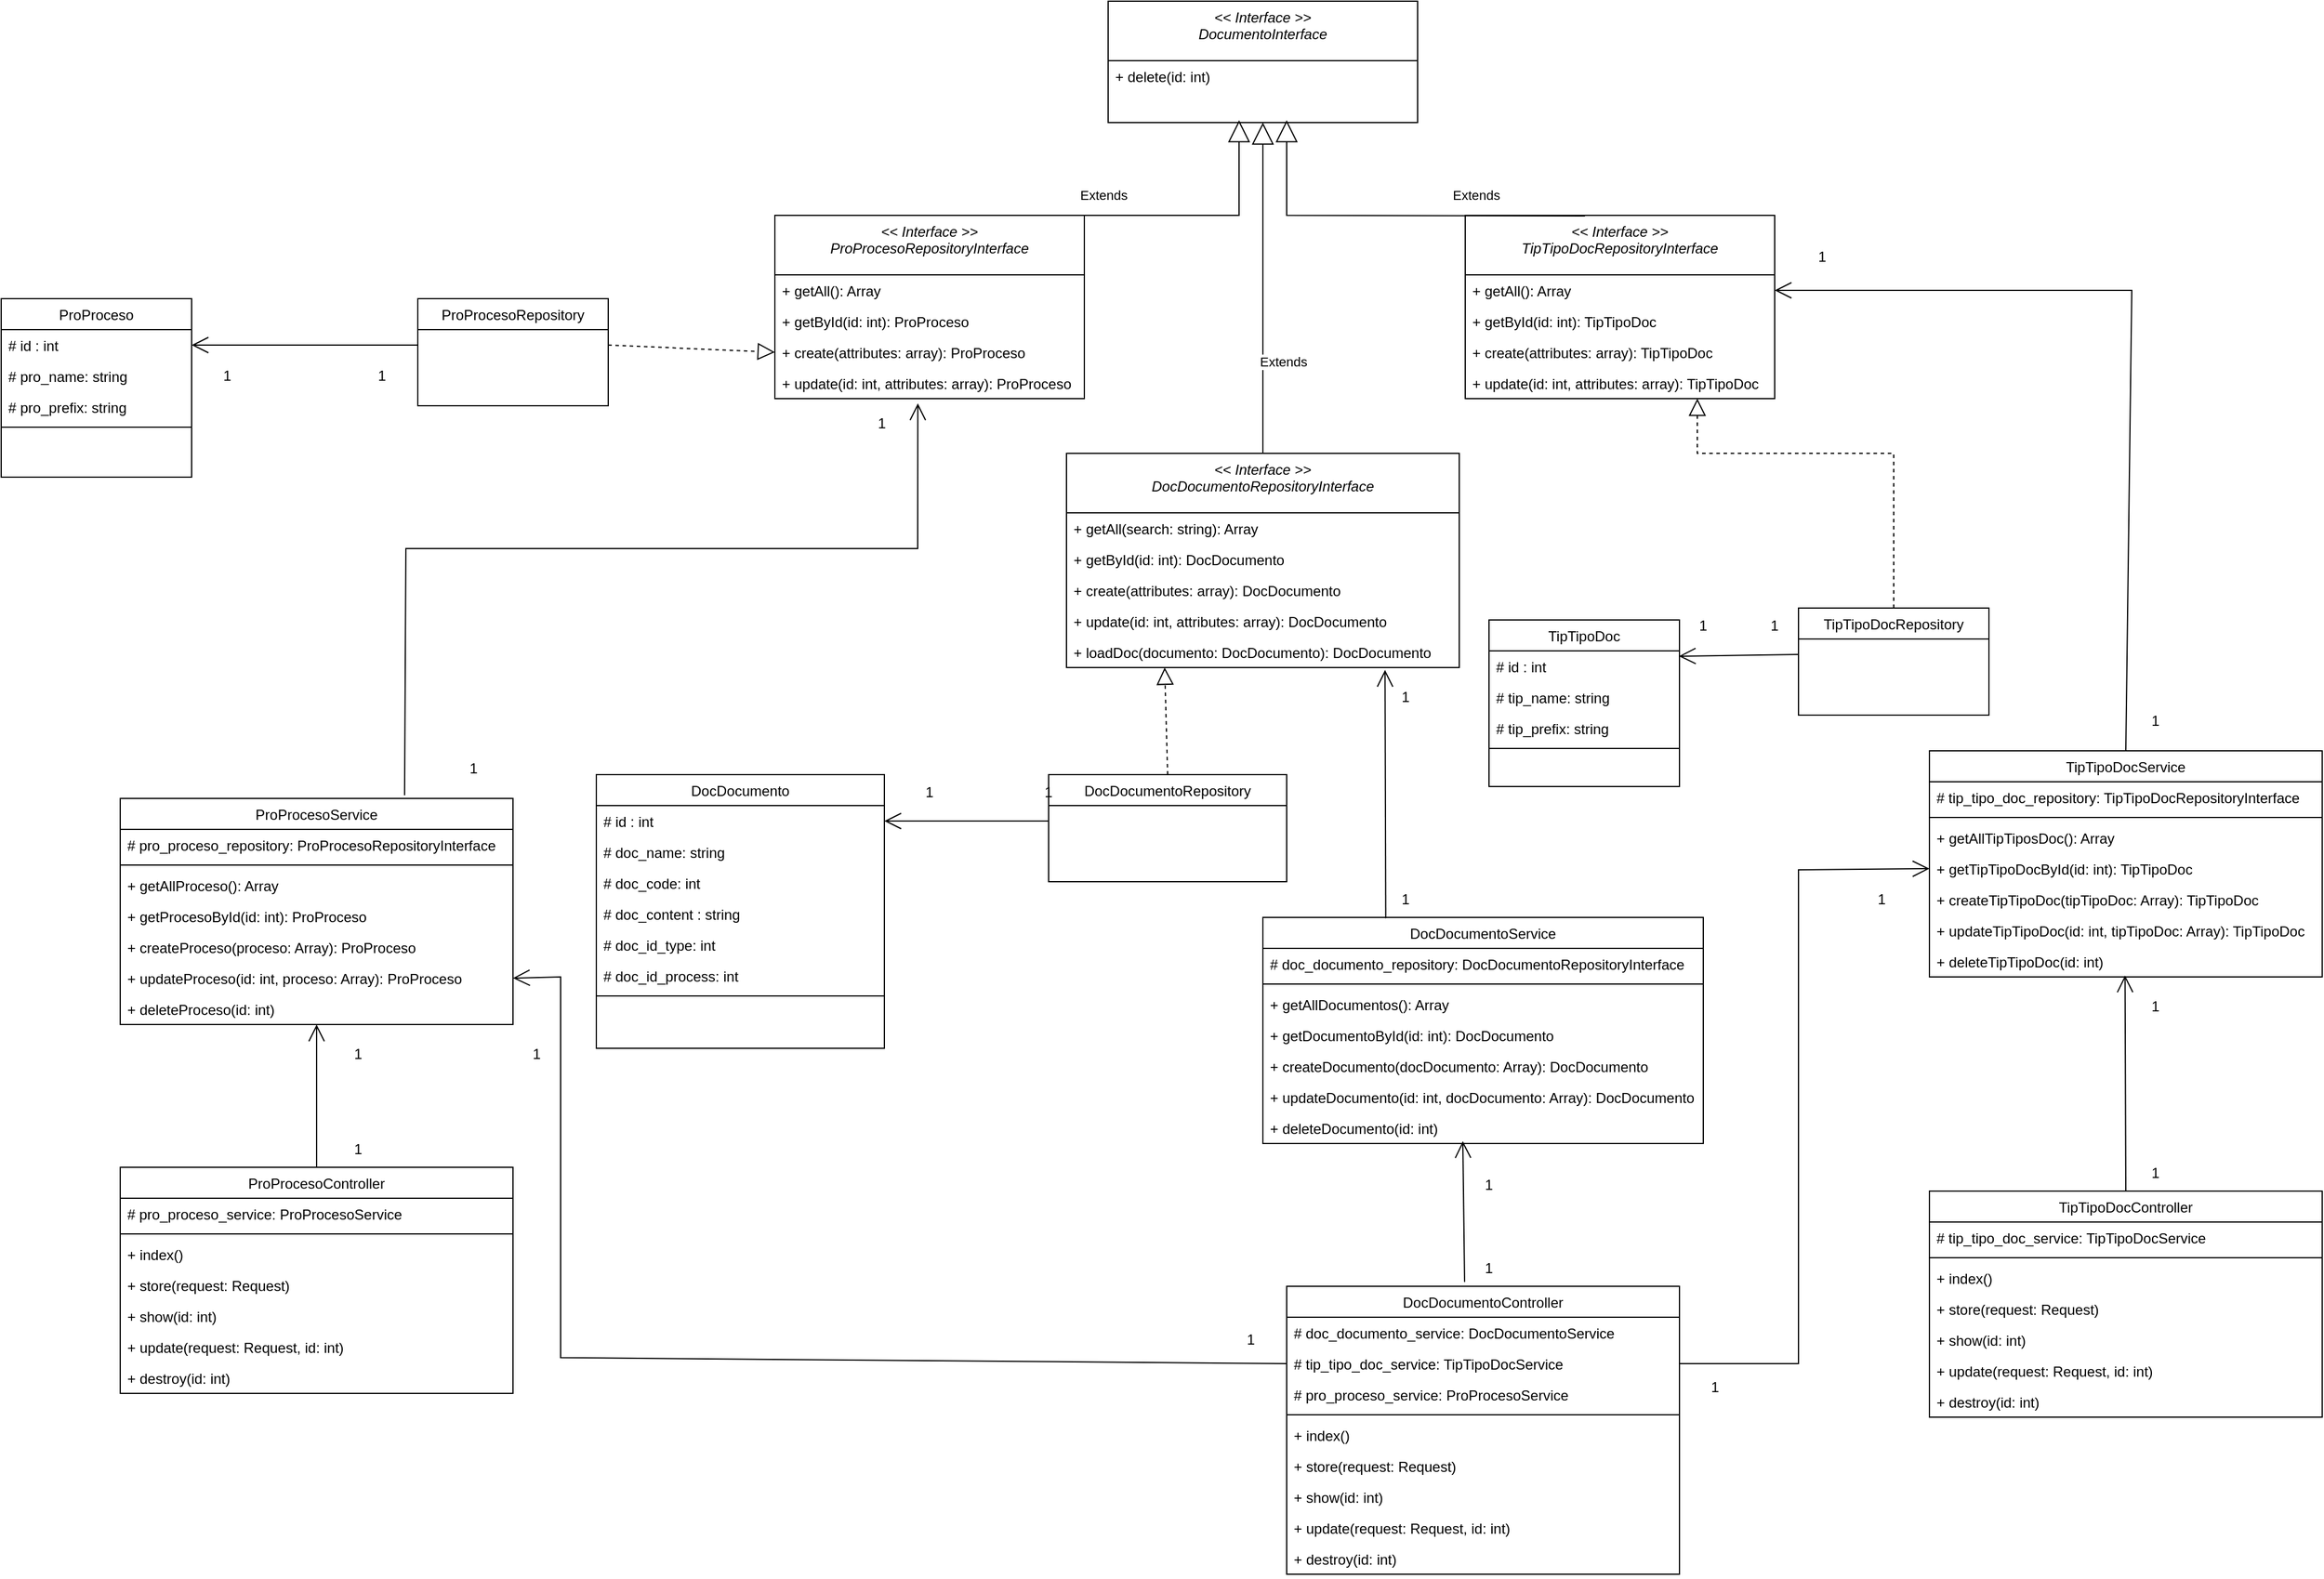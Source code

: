 <mxfile version="24.4.4" type="device">
  <diagram id="C5RBs43oDa-KdzZeNtuy" name="Page-1">
    <mxGraphModel dx="2261" dy="738" grid="1" gridSize="10" guides="1" tooltips="1" connect="1" arrows="1" fold="1" page="1" pageScale="1" pageWidth="827" pageHeight="1169" math="0" shadow="0">
      <root>
        <mxCell id="WIyWlLk6GJQsqaUBKTNV-0" />
        <mxCell id="WIyWlLk6GJQsqaUBKTNV-1" parent="WIyWlLk6GJQsqaUBKTNV-0" />
        <mxCell id="zkfFHV4jXpPFQw0GAbJ--6" value="ProProceso" style="swimlane;fontStyle=0;align=center;verticalAlign=top;childLayout=stackLayout;horizontal=1;startSize=26;horizontalStack=0;resizeParent=1;resizeLast=0;collapsible=1;marginBottom=0;rounded=0;shadow=0;strokeWidth=1;" parent="WIyWlLk6GJQsqaUBKTNV-1" vertex="1">
          <mxGeometry x="-670" y="710" width="160" height="150" as="geometry">
            <mxRectangle x="130" y="380" width="160" height="26" as="alternateBounds" />
          </mxGeometry>
        </mxCell>
        <mxCell id="zkfFHV4jXpPFQw0GAbJ--7" value="# id : int" style="text;align=left;verticalAlign=top;spacingLeft=4;spacingRight=4;overflow=hidden;rotatable=0;points=[[0,0.5],[1,0.5]];portConstraint=eastwest;" parent="zkfFHV4jXpPFQw0GAbJ--6" vertex="1">
          <mxGeometry y="26" width="160" height="26" as="geometry" />
        </mxCell>
        <mxCell id="zkfFHV4jXpPFQw0GAbJ--8" value="# pro_name: string" style="text;align=left;verticalAlign=top;spacingLeft=4;spacingRight=4;overflow=hidden;rotatable=0;points=[[0,0.5],[1,0.5]];portConstraint=eastwest;rounded=0;shadow=0;html=0;" parent="zkfFHV4jXpPFQw0GAbJ--6" vertex="1">
          <mxGeometry y="52" width="160" height="26" as="geometry" />
        </mxCell>
        <mxCell id="_VrNb_PbdVtPy9m1OPbP-15" value="# pro_prefix: string" style="text;align=left;verticalAlign=top;spacingLeft=4;spacingRight=4;overflow=hidden;rotatable=0;points=[[0,0.5],[1,0.5]];portConstraint=eastwest;rounded=0;shadow=0;html=0;" parent="zkfFHV4jXpPFQw0GAbJ--6" vertex="1">
          <mxGeometry y="78" width="160" height="26" as="geometry" />
        </mxCell>
        <mxCell id="zkfFHV4jXpPFQw0GAbJ--9" value="" style="line;html=1;strokeWidth=1;align=left;verticalAlign=middle;spacingTop=-1;spacingLeft=3;spacingRight=3;rotatable=0;labelPosition=right;points=[];portConstraint=eastwest;" parent="zkfFHV4jXpPFQw0GAbJ--6" vertex="1">
          <mxGeometry y="104" width="160" height="8" as="geometry" />
        </mxCell>
        <mxCell id="zkfFHV4jXpPFQw0GAbJ--13" value="TipTipoDoc" style="swimlane;fontStyle=0;align=center;verticalAlign=top;childLayout=stackLayout;horizontal=1;startSize=26;horizontalStack=0;resizeParent=1;resizeLast=0;collapsible=1;marginBottom=0;rounded=0;shadow=0;strokeWidth=1;" parent="WIyWlLk6GJQsqaUBKTNV-1" vertex="1">
          <mxGeometry x="580" y="980" width="160" height="140" as="geometry">
            <mxRectangle x="340" y="380" width="170" height="26" as="alternateBounds" />
          </mxGeometry>
        </mxCell>
        <mxCell id="_VrNb_PbdVtPy9m1OPbP-16" value="# id : int" style="text;align=left;verticalAlign=top;spacingLeft=4;spacingRight=4;overflow=hidden;rotatable=0;points=[[0,0.5],[1,0.5]];portConstraint=eastwest;" parent="zkfFHV4jXpPFQw0GAbJ--13" vertex="1">
          <mxGeometry y="26" width="160" height="26" as="geometry" />
        </mxCell>
        <mxCell id="_VrNb_PbdVtPy9m1OPbP-18" value="# tip_name: string" style="text;align=left;verticalAlign=top;spacingLeft=4;spacingRight=4;overflow=hidden;rotatable=0;points=[[0,0.5],[1,0.5]];portConstraint=eastwest;rounded=0;shadow=0;html=0;" parent="zkfFHV4jXpPFQw0GAbJ--13" vertex="1">
          <mxGeometry y="52" width="160" height="26" as="geometry" />
        </mxCell>
        <mxCell id="_VrNb_PbdVtPy9m1OPbP-17" value="# tip_prefix: string" style="text;align=left;verticalAlign=top;spacingLeft=4;spacingRight=4;overflow=hidden;rotatable=0;points=[[0,0.5],[1,0.5]];portConstraint=eastwest;rounded=0;shadow=0;html=0;" parent="zkfFHV4jXpPFQw0GAbJ--13" vertex="1">
          <mxGeometry y="78" width="160" height="26" as="geometry" />
        </mxCell>
        <mxCell id="zkfFHV4jXpPFQw0GAbJ--15" value="" style="line;html=1;strokeWidth=1;align=left;verticalAlign=middle;spacingTop=-1;spacingLeft=3;spacingRight=3;rotatable=0;labelPosition=right;points=[];portConstraint=eastwest;" parent="zkfFHV4jXpPFQw0GAbJ--13" vertex="1">
          <mxGeometry y="104" width="160" height="8" as="geometry" />
        </mxCell>
        <mxCell id="zkfFHV4jXpPFQw0GAbJ--17" value="DocDocumento" style="swimlane;fontStyle=0;align=center;verticalAlign=top;childLayout=stackLayout;horizontal=1;startSize=26;horizontalStack=0;resizeParent=1;resizeLast=0;collapsible=1;marginBottom=0;rounded=0;shadow=0;strokeWidth=1;" parent="WIyWlLk6GJQsqaUBKTNV-1" vertex="1">
          <mxGeometry x="-170" y="1110" width="242" height="230" as="geometry">
            <mxRectangle x="550" y="140" width="160" height="26" as="alternateBounds" />
          </mxGeometry>
        </mxCell>
        <mxCell id="zkfFHV4jXpPFQw0GAbJ--18" value="# id : int" style="text;align=left;verticalAlign=top;spacingLeft=4;spacingRight=4;overflow=hidden;rotatable=0;points=[[0,0.5],[1,0.5]];portConstraint=eastwest;" parent="zkfFHV4jXpPFQw0GAbJ--17" vertex="1">
          <mxGeometry y="26" width="242" height="26" as="geometry" />
        </mxCell>
        <mxCell id="zkfFHV4jXpPFQw0GAbJ--19" value="# doc_name: string" style="text;align=left;verticalAlign=top;spacingLeft=4;spacingRight=4;overflow=hidden;rotatable=0;points=[[0,0.5],[1,0.5]];portConstraint=eastwest;rounded=0;shadow=0;html=0;" parent="zkfFHV4jXpPFQw0GAbJ--17" vertex="1">
          <mxGeometry y="52" width="242" height="26" as="geometry" />
        </mxCell>
        <mxCell id="zkfFHV4jXpPFQw0GAbJ--20" value="# doc_code: int" style="text;align=left;verticalAlign=top;spacingLeft=4;spacingRight=4;overflow=hidden;rotatable=0;points=[[0,0.5],[1,0.5]];portConstraint=eastwest;rounded=0;shadow=0;html=0;" parent="zkfFHV4jXpPFQw0GAbJ--17" vertex="1">
          <mxGeometry y="78" width="242" height="26" as="geometry" />
        </mxCell>
        <mxCell id="zkfFHV4jXpPFQw0GAbJ--21" value="# doc_content : string" style="text;align=left;verticalAlign=top;spacingLeft=4;spacingRight=4;overflow=hidden;rotatable=0;points=[[0,0.5],[1,0.5]];portConstraint=eastwest;rounded=0;shadow=0;html=0;" parent="zkfFHV4jXpPFQw0GAbJ--17" vertex="1">
          <mxGeometry y="104" width="242" height="26" as="geometry" />
        </mxCell>
        <mxCell id="_VrNb_PbdVtPy9m1OPbP-8" value="# doc_id_type: int" style="text;align=left;verticalAlign=top;spacingLeft=4;spacingRight=4;overflow=hidden;rotatable=0;points=[[0,0.5],[1,0.5]];portConstraint=eastwest;rounded=0;shadow=0;html=0;" parent="zkfFHV4jXpPFQw0GAbJ--17" vertex="1">
          <mxGeometry y="130" width="242" height="26" as="geometry" />
        </mxCell>
        <mxCell id="zkfFHV4jXpPFQw0GAbJ--22" value="# doc_id_process: int" style="text;align=left;verticalAlign=top;spacingLeft=4;spacingRight=4;overflow=hidden;rotatable=0;points=[[0,0.5],[1,0.5]];portConstraint=eastwest;rounded=0;shadow=0;html=0;" parent="zkfFHV4jXpPFQw0GAbJ--17" vertex="1">
          <mxGeometry y="156" width="242" height="26" as="geometry" />
        </mxCell>
        <mxCell id="zkfFHV4jXpPFQw0GAbJ--23" value="" style="line;html=1;strokeWidth=1;align=left;verticalAlign=middle;spacingTop=-1;spacingLeft=3;spacingRight=3;rotatable=0;labelPosition=right;points=[];portConstraint=eastwest;" parent="zkfFHV4jXpPFQw0GAbJ--17" vertex="1">
          <mxGeometry y="182" width="242" height="8" as="geometry" />
        </mxCell>
        <mxCell id="_VrNb_PbdVtPy9m1OPbP-19" value="&lt;&lt; Interface &gt;&gt;&#xa;ProProcesoRepositoryInterface" style="swimlane;fontStyle=2;align=center;verticalAlign=top;childLayout=stackLayout;horizontal=1;startSize=50;horizontalStack=0;resizeParent=1;resizeLast=0;collapsible=1;marginBottom=0;rounded=0;shadow=0;strokeWidth=1;" parent="WIyWlLk6GJQsqaUBKTNV-1" vertex="1">
          <mxGeometry x="-20" y="640" width="260" height="154" as="geometry">
            <mxRectangle x="130" y="380" width="160" height="26" as="alternateBounds" />
          </mxGeometry>
        </mxCell>
        <mxCell id="-MCCmIzMc2nTo0CehHNH-2" value="+ getAll(): Array" style="text;align=left;verticalAlign=top;spacingLeft=4;spacingRight=4;overflow=hidden;rotatable=0;points=[[0,0.5],[1,0.5]];portConstraint=eastwest;rounded=0;shadow=0;html=0;" vertex="1" parent="_VrNb_PbdVtPy9m1OPbP-19">
          <mxGeometry y="50" width="260" height="26" as="geometry" />
        </mxCell>
        <mxCell id="_VrNb_PbdVtPy9m1OPbP-26" value="+ getById(id: int): ProProceso" style="text;align=left;verticalAlign=top;spacingLeft=4;spacingRight=4;overflow=hidden;rotatable=0;points=[[0,0.5],[1,0.5]];portConstraint=eastwest;rounded=0;shadow=0;html=0;" parent="_VrNb_PbdVtPy9m1OPbP-19" vertex="1">
          <mxGeometry y="76" width="260" height="26" as="geometry" />
        </mxCell>
        <mxCell id="_VrNb_PbdVtPy9m1OPbP-27" value="+ create(attributes: array): ProProceso" style="text;align=left;verticalAlign=top;spacingLeft=4;spacingRight=4;overflow=hidden;rotatable=0;points=[[0,0.5],[1,0.5]];portConstraint=eastwest;rounded=0;shadow=0;html=0;" parent="_VrNb_PbdVtPy9m1OPbP-19" vertex="1">
          <mxGeometry y="102" width="260" height="26" as="geometry" />
        </mxCell>
        <mxCell id="_VrNb_PbdVtPy9m1OPbP-28" value="+ update(id: int, attributes: array): ProProceso" style="text;align=left;verticalAlign=top;spacingLeft=4;spacingRight=4;overflow=hidden;rotatable=0;points=[[0,0.5],[1,0.5]];portConstraint=eastwest;rounded=0;shadow=0;html=0;" parent="_VrNb_PbdVtPy9m1OPbP-19" vertex="1">
          <mxGeometry y="128" width="260" height="26" as="geometry" />
        </mxCell>
        <mxCell id="_VrNb_PbdVtPy9m1OPbP-30" value="&lt;&lt; Interface &gt;&gt;&#xa;DocDocumentoRepositoryInterface" style="swimlane;fontStyle=2;align=center;verticalAlign=top;childLayout=stackLayout;horizontal=1;startSize=50;horizontalStack=0;resizeParent=1;resizeLast=0;collapsible=1;marginBottom=0;rounded=0;shadow=0;strokeWidth=1;" parent="WIyWlLk6GJQsqaUBKTNV-1" vertex="1">
          <mxGeometry x="225" y="840" width="330" height="180" as="geometry">
            <mxRectangle x="130" y="380" width="160" height="26" as="alternateBounds" />
          </mxGeometry>
        </mxCell>
        <mxCell id="-MCCmIzMc2nTo0CehHNH-1" value="+ getAll(search: string): Array" style="text;align=left;verticalAlign=top;spacingLeft=4;spacingRight=4;overflow=hidden;rotatable=0;points=[[0,0.5],[1,0.5]];portConstraint=eastwest;rounded=0;shadow=0;html=0;" vertex="1" parent="_VrNb_PbdVtPy9m1OPbP-30">
          <mxGeometry y="50" width="330" height="26" as="geometry" />
        </mxCell>
        <mxCell id="_VrNb_PbdVtPy9m1OPbP-32" value="+ getById(id: int): DocDocumento" style="text;align=left;verticalAlign=top;spacingLeft=4;spacingRight=4;overflow=hidden;rotatable=0;points=[[0,0.5],[1,0.5]];portConstraint=eastwest;rounded=0;shadow=0;html=0;" parent="_VrNb_PbdVtPy9m1OPbP-30" vertex="1">
          <mxGeometry y="76" width="330" height="26" as="geometry" />
        </mxCell>
        <mxCell id="_VrNb_PbdVtPy9m1OPbP-33" value="+ create(attributes: array): DocDocumento" style="text;align=left;verticalAlign=top;spacingLeft=4;spacingRight=4;overflow=hidden;rotatable=0;points=[[0,0.5],[1,0.5]];portConstraint=eastwest;rounded=0;shadow=0;html=0;" parent="_VrNb_PbdVtPy9m1OPbP-30" vertex="1">
          <mxGeometry y="102" width="330" height="26" as="geometry" />
        </mxCell>
        <mxCell id="_VrNb_PbdVtPy9m1OPbP-34" value="+ update(id: int, attributes: array): DocDocumento" style="text;align=left;verticalAlign=top;spacingLeft=4;spacingRight=4;overflow=hidden;rotatable=0;points=[[0,0.5],[1,0.5]];portConstraint=eastwest;rounded=0;shadow=0;html=0;" parent="_VrNb_PbdVtPy9m1OPbP-30" vertex="1">
          <mxGeometry y="128" width="330" height="26" as="geometry" />
        </mxCell>
        <mxCell id="-MCCmIzMc2nTo0CehHNH-4" value="+ loadDoc(documento: DocDocumento): DocDocumento" style="text;align=left;verticalAlign=top;spacingLeft=4;spacingRight=4;overflow=hidden;rotatable=0;points=[[0,0.5],[1,0.5]];portConstraint=eastwest;rounded=0;shadow=0;html=0;" vertex="1" parent="_VrNb_PbdVtPy9m1OPbP-30">
          <mxGeometry y="154" width="330" height="26" as="geometry" />
        </mxCell>
        <mxCell id="_VrNb_PbdVtPy9m1OPbP-36" value="&lt;&lt; Interface &gt;&gt;&#xa;DocumentoInterface" style="swimlane;fontStyle=2;align=center;verticalAlign=top;childLayout=stackLayout;horizontal=1;startSize=50;horizontalStack=0;resizeParent=1;resizeLast=0;collapsible=1;marginBottom=0;rounded=0;shadow=0;strokeWidth=1;" parent="WIyWlLk6GJQsqaUBKTNV-1" vertex="1">
          <mxGeometry x="260" y="460" width="260" height="102" as="geometry">
            <mxRectangle x="130" y="380" width="160" height="26" as="alternateBounds" />
          </mxGeometry>
        </mxCell>
        <mxCell id="_VrNb_PbdVtPy9m1OPbP-44" value="+ delete(id: int)" style="text;align=left;verticalAlign=top;spacingLeft=4;spacingRight=4;overflow=hidden;rotatable=0;points=[[0,0.5],[1,0.5]];portConstraint=eastwest;rounded=0;shadow=0;html=0;" parent="_VrNb_PbdVtPy9m1OPbP-36" vertex="1">
          <mxGeometry y="50" width="260" height="26" as="geometry" />
        </mxCell>
        <mxCell id="_VrNb_PbdVtPy9m1OPbP-45" value="&lt;&lt; Interface &gt;&gt;&#xa;TipTipoDocRepositoryInterface" style="swimlane;fontStyle=2;align=center;verticalAlign=top;childLayout=stackLayout;horizontal=1;startSize=50;horizontalStack=0;resizeParent=1;resizeLast=0;collapsible=1;marginBottom=0;rounded=0;shadow=0;strokeWidth=1;" parent="WIyWlLk6GJQsqaUBKTNV-1" vertex="1">
          <mxGeometry x="560" y="640" width="260" height="154" as="geometry">
            <mxRectangle x="130" y="380" width="160" height="26" as="alternateBounds" />
          </mxGeometry>
        </mxCell>
        <mxCell id="-MCCmIzMc2nTo0CehHNH-3" value="+ getAll(): Array" style="text;align=left;verticalAlign=top;spacingLeft=4;spacingRight=4;overflow=hidden;rotatable=0;points=[[0,0.5],[1,0.5]];portConstraint=eastwest;rounded=0;shadow=0;html=0;" vertex="1" parent="_VrNb_PbdVtPy9m1OPbP-45">
          <mxGeometry y="50" width="260" height="26" as="geometry" />
        </mxCell>
        <mxCell id="_VrNb_PbdVtPy9m1OPbP-46" value="+ getById(id: int): TipTipoDoc" style="text;align=left;verticalAlign=top;spacingLeft=4;spacingRight=4;overflow=hidden;rotatable=0;points=[[0,0.5],[1,0.5]];portConstraint=eastwest;rounded=0;shadow=0;html=0;" parent="_VrNb_PbdVtPy9m1OPbP-45" vertex="1">
          <mxGeometry y="76" width="260" height="26" as="geometry" />
        </mxCell>
        <mxCell id="_VrNb_PbdVtPy9m1OPbP-47" value="+ create(attributes: array): TipTipoDoc" style="text;align=left;verticalAlign=top;spacingLeft=4;spacingRight=4;overflow=hidden;rotatable=0;points=[[0,0.5],[1,0.5]];portConstraint=eastwest;rounded=0;shadow=0;html=0;" parent="_VrNb_PbdVtPy9m1OPbP-45" vertex="1">
          <mxGeometry y="102" width="260" height="26" as="geometry" />
        </mxCell>
        <mxCell id="_VrNb_PbdVtPy9m1OPbP-48" value="+ update(id: int, attributes: array): TipTipoDoc" style="text;align=left;verticalAlign=top;spacingLeft=4;spacingRight=4;overflow=hidden;rotatable=0;points=[[0,0.5],[1,0.5]];portConstraint=eastwest;rounded=0;shadow=0;html=0;" parent="_VrNb_PbdVtPy9m1OPbP-45" vertex="1">
          <mxGeometry y="128" width="260" height="26" as="geometry" />
        </mxCell>
        <mxCell id="_VrNb_PbdVtPy9m1OPbP-49" value="ProProcesoRepository" style="swimlane;fontStyle=0;align=center;verticalAlign=top;childLayout=stackLayout;horizontal=1;startSize=26;horizontalStack=0;resizeParent=1;resizeLast=0;collapsible=1;marginBottom=0;rounded=0;shadow=0;strokeWidth=1;" parent="WIyWlLk6GJQsqaUBKTNV-1" vertex="1">
          <mxGeometry x="-320" y="710" width="160" height="90" as="geometry">
            <mxRectangle x="340" y="380" width="170" height="26" as="alternateBounds" />
          </mxGeometry>
        </mxCell>
        <mxCell id="_VrNb_PbdVtPy9m1OPbP-54" value="Extends" style="endArrow=block;endSize=16;endFill=0;html=1;rounded=0;exitX=0.75;exitY=0;exitDx=0;exitDy=0;" parent="WIyWlLk6GJQsqaUBKTNV-1" source="_VrNb_PbdVtPy9m1OPbP-19" edge="1">
          <mxGeometry x="-0.416" y="17" width="160" relative="1" as="geometry">
            <mxPoint x="690" y="690" as="sourcePoint" />
            <mxPoint x="370" y="560" as="targetPoint" />
            <Array as="points">
              <mxPoint x="370" y="640" />
            </Array>
            <mxPoint as="offset" />
          </mxGeometry>
        </mxCell>
        <mxCell id="_VrNb_PbdVtPy9m1OPbP-55" value="Extends" style="endArrow=block;endSize=16;endFill=0;html=1;rounded=0;exitX=0.5;exitY=0;exitDx=0;exitDy=0;entryX=0.5;entryY=1;entryDx=0;entryDy=0;" parent="WIyWlLk6GJQsqaUBKTNV-1" source="_VrNb_PbdVtPy9m1OPbP-30" target="_VrNb_PbdVtPy9m1OPbP-36" edge="1">
          <mxGeometry x="-0.446" y="-17" width="160" relative="1" as="geometry">
            <mxPoint x="285" y="630" as="sourcePoint" />
            <mxPoint x="368" y="574" as="targetPoint" />
            <mxPoint as="offset" />
          </mxGeometry>
        </mxCell>
        <mxCell id="_VrNb_PbdVtPy9m1OPbP-56" value="Extends" style="endArrow=block;endSize=16;endFill=0;html=1;rounded=0;exitX=0.387;exitY=0.003;exitDx=0;exitDy=0;exitPerimeter=0;" parent="WIyWlLk6GJQsqaUBKTNV-1" source="_VrNb_PbdVtPy9m1OPbP-45" edge="1">
          <mxGeometry x="-0.446" y="-17" width="160" relative="1" as="geometry">
            <mxPoint x="761" y="620" as="sourcePoint" />
            <mxPoint x="410" y="560" as="targetPoint" />
            <mxPoint as="offset" />
            <Array as="points">
              <mxPoint x="410" y="640" />
            </Array>
          </mxGeometry>
        </mxCell>
        <mxCell id="_VrNb_PbdVtPy9m1OPbP-57" value="TipTipoDocRepository" style="swimlane;fontStyle=0;align=center;verticalAlign=top;childLayout=stackLayout;horizontal=1;startSize=26;horizontalStack=0;resizeParent=1;resizeLast=0;collapsible=1;marginBottom=0;rounded=0;shadow=0;strokeWidth=1;" parent="WIyWlLk6GJQsqaUBKTNV-1" vertex="1">
          <mxGeometry x="840" y="970" width="160" height="90" as="geometry">
            <mxRectangle x="340" y="380" width="170" height="26" as="alternateBounds" />
          </mxGeometry>
        </mxCell>
        <mxCell id="_VrNb_PbdVtPy9m1OPbP-60" value="DocDocumentoRepository" style="swimlane;fontStyle=0;align=center;verticalAlign=top;childLayout=stackLayout;horizontal=1;startSize=26;horizontalStack=0;resizeParent=1;resizeLast=0;collapsible=1;marginBottom=0;rounded=0;shadow=0;strokeWidth=1;" parent="WIyWlLk6GJQsqaUBKTNV-1" vertex="1">
          <mxGeometry x="210" y="1110" width="200" height="90" as="geometry">
            <mxRectangle x="340" y="380" width="170" height="26" as="alternateBounds" />
          </mxGeometry>
        </mxCell>
        <mxCell id="_VrNb_PbdVtPy9m1OPbP-63" value="" style="endArrow=block;dashed=1;endFill=0;endSize=12;html=1;rounded=0;entryX=0;entryY=0.5;entryDx=0;entryDy=0;exitX=1;exitY=0.5;exitDx=0;exitDy=0;" parent="WIyWlLk6GJQsqaUBKTNV-1" target="_VrNb_PbdVtPy9m1OPbP-27" edge="1">
          <mxGeometry width="160" relative="1" as="geometry">
            <mxPoint x="-160" y="749" as="sourcePoint" />
            <mxPoint x="340" y="850" as="targetPoint" />
            <Array as="points" />
          </mxGeometry>
        </mxCell>
        <mxCell id="_VrNb_PbdVtPy9m1OPbP-64" value="" style="endArrow=block;dashed=1;endFill=0;endSize=12;html=1;rounded=0;exitX=0.5;exitY=0;exitDx=0;exitDy=0;entryX=0.25;entryY=1;entryDx=0;entryDy=0;" parent="WIyWlLk6GJQsqaUBKTNV-1" source="_VrNb_PbdVtPy9m1OPbP-60" target="_VrNb_PbdVtPy9m1OPbP-30" edge="1">
          <mxGeometry width="160" relative="1" as="geometry">
            <mxPoint x="380" y="950" as="sourcePoint" />
            <mxPoint x="380" y="980" as="targetPoint" />
          </mxGeometry>
        </mxCell>
        <mxCell id="_VrNb_PbdVtPy9m1OPbP-65" value="" style="endArrow=block;dashed=1;endFill=0;endSize=12;html=1;rounded=0;exitX=0.5;exitY=0;exitDx=0;exitDy=0;entryX=0.75;entryY=1;entryDx=0;entryDy=0;" parent="WIyWlLk6GJQsqaUBKTNV-1" source="_VrNb_PbdVtPy9m1OPbP-57" target="_VrNb_PbdVtPy9m1OPbP-45" edge="1">
          <mxGeometry width="160" relative="1" as="geometry">
            <mxPoint x="680" y="950" as="sourcePoint" />
            <mxPoint x="680" y="840" as="targetPoint" />
            <Array as="points">
              <mxPoint x="920" y="840" />
              <mxPoint x="755" y="840" />
            </Array>
          </mxGeometry>
        </mxCell>
        <mxCell id="_VrNb_PbdVtPy9m1OPbP-66" value="ProProcesoService" style="swimlane;fontStyle=0;align=center;verticalAlign=top;childLayout=stackLayout;horizontal=1;startSize=26;horizontalStack=0;resizeParent=1;resizeLast=0;collapsible=1;marginBottom=0;rounded=0;shadow=0;strokeWidth=1;" parent="WIyWlLk6GJQsqaUBKTNV-1" vertex="1">
          <mxGeometry x="-570" y="1130" width="330" height="190" as="geometry">
            <mxRectangle x="340" y="380" width="170" height="26" as="alternateBounds" />
          </mxGeometry>
        </mxCell>
        <mxCell id="_VrNb_PbdVtPy9m1OPbP-67" value="# pro_proceso_repository: ProProcesoRepositoryInterface" style="text;align=left;verticalAlign=top;spacingLeft=4;spacingRight=4;overflow=hidden;rotatable=0;points=[[0,0.5],[1,0.5]];portConstraint=eastwest;" parent="_VrNb_PbdVtPy9m1OPbP-66" vertex="1">
          <mxGeometry y="26" width="330" height="26" as="geometry" />
        </mxCell>
        <mxCell id="_VrNb_PbdVtPy9m1OPbP-68" value="" style="line;html=1;strokeWidth=1;align=left;verticalAlign=middle;spacingTop=-1;spacingLeft=3;spacingRight=3;rotatable=0;labelPosition=right;points=[];portConstraint=eastwest;" parent="_VrNb_PbdVtPy9m1OPbP-66" vertex="1">
          <mxGeometry y="52" width="330" height="8" as="geometry" />
        </mxCell>
        <mxCell id="_VrNb_PbdVtPy9m1OPbP-70" value="+ getAllProceso(): Array" style="text;align=left;verticalAlign=top;spacingLeft=4;spacingRight=4;overflow=hidden;rotatable=0;points=[[0,0.5],[1,0.5]];portConstraint=eastwest;rounded=0;shadow=0;html=0;" parent="_VrNb_PbdVtPy9m1OPbP-66" vertex="1">
          <mxGeometry y="60" width="330" height="26" as="geometry" />
        </mxCell>
        <mxCell id="_VrNb_PbdVtPy9m1OPbP-74" value="+ getProcesoById(id: int): ProProceso" style="text;align=left;verticalAlign=top;spacingLeft=4;spacingRight=4;overflow=hidden;rotatable=0;points=[[0,0.5],[1,0.5]];portConstraint=eastwest;rounded=0;shadow=0;html=0;" parent="_VrNb_PbdVtPy9m1OPbP-66" vertex="1">
          <mxGeometry y="86" width="330" height="26" as="geometry" />
        </mxCell>
        <mxCell id="_VrNb_PbdVtPy9m1OPbP-71" value="+ createProceso(proceso: Array): ProProceso" style="text;align=left;verticalAlign=top;spacingLeft=4;spacingRight=4;overflow=hidden;rotatable=0;points=[[0,0.5],[1,0.5]];portConstraint=eastwest;rounded=0;shadow=0;html=0;" parent="_VrNb_PbdVtPy9m1OPbP-66" vertex="1">
          <mxGeometry y="112" width="330" height="26" as="geometry" />
        </mxCell>
        <mxCell id="_VrNb_PbdVtPy9m1OPbP-75" value="+ updateProceso(id: int, proceso: Array): ProProceso" style="text;align=left;verticalAlign=top;spacingLeft=4;spacingRight=4;overflow=hidden;rotatable=0;points=[[0,0.5],[1,0.5]];portConstraint=eastwest;rounded=0;shadow=0;html=0;" parent="_VrNb_PbdVtPy9m1OPbP-66" vertex="1">
          <mxGeometry y="138" width="330" height="26" as="geometry" />
        </mxCell>
        <mxCell id="_VrNb_PbdVtPy9m1OPbP-76" value="+ deleteProceso(id: int)" style="text;align=left;verticalAlign=top;spacingLeft=4;spacingRight=4;overflow=hidden;rotatable=0;points=[[0,0.5],[1,0.5]];portConstraint=eastwest;rounded=0;shadow=0;html=0;" parent="_VrNb_PbdVtPy9m1OPbP-66" vertex="1">
          <mxGeometry y="164" width="330" height="26" as="geometry" />
        </mxCell>
        <mxCell id="_VrNb_PbdVtPy9m1OPbP-77" value="TipTipoDocService" style="swimlane;fontStyle=0;align=center;verticalAlign=top;childLayout=stackLayout;horizontal=1;startSize=26;horizontalStack=0;resizeParent=1;resizeLast=0;collapsible=1;marginBottom=0;rounded=0;shadow=0;strokeWidth=1;" parent="WIyWlLk6GJQsqaUBKTNV-1" vertex="1">
          <mxGeometry x="950" y="1090" width="330" height="190" as="geometry">
            <mxRectangle x="340" y="380" width="170" height="26" as="alternateBounds" />
          </mxGeometry>
        </mxCell>
        <mxCell id="_VrNb_PbdVtPy9m1OPbP-78" value="# tip_tipo_doc_repository: TipTipoDocRepositoryInterface" style="text;align=left;verticalAlign=top;spacingLeft=4;spacingRight=4;overflow=hidden;rotatable=0;points=[[0,0.5],[1,0.5]];portConstraint=eastwest;" parent="_VrNb_PbdVtPy9m1OPbP-77" vertex="1">
          <mxGeometry y="26" width="330" height="26" as="geometry" />
        </mxCell>
        <mxCell id="_VrNb_PbdVtPy9m1OPbP-79" value="" style="line;html=1;strokeWidth=1;align=left;verticalAlign=middle;spacingTop=-1;spacingLeft=3;spacingRight=3;rotatable=0;labelPosition=right;points=[];portConstraint=eastwest;" parent="_VrNb_PbdVtPy9m1OPbP-77" vertex="1">
          <mxGeometry y="52" width="330" height="8" as="geometry" />
        </mxCell>
        <mxCell id="_VrNb_PbdVtPy9m1OPbP-80" value="+ getAllTipTiposDoc(): Array" style="text;align=left;verticalAlign=top;spacingLeft=4;spacingRight=4;overflow=hidden;rotatable=0;points=[[0,0.5],[1,0.5]];portConstraint=eastwest;rounded=0;shadow=0;html=0;" parent="_VrNb_PbdVtPy9m1OPbP-77" vertex="1">
          <mxGeometry y="60" width="330" height="26" as="geometry" />
        </mxCell>
        <mxCell id="_VrNb_PbdVtPy9m1OPbP-81" value="+ getTipTipoDocById(id: int): TipTipoDoc" style="text;align=left;verticalAlign=top;spacingLeft=4;spacingRight=4;overflow=hidden;rotatable=0;points=[[0,0.5],[1,0.5]];portConstraint=eastwest;rounded=0;shadow=0;html=0;" parent="_VrNb_PbdVtPy9m1OPbP-77" vertex="1">
          <mxGeometry y="86" width="330" height="26" as="geometry" />
        </mxCell>
        <mxCell id="_VrNb_PbdVtPy9m1OPbP-82" value="+ createTipTipoDoc(tipTipoDoc: Array): TipTipoDoc" style="text;align=left;verticalAlign=top;spacingLeft=4;spacingRight=4;overflow=hidden;rotatable=0;points=[[0,0.5],[1,0.5]];portConstraint=eastwest;rounded=0;shadow=0;html=0;" parent="_VrNb_PbdVtPy9m1OPbP-77" vertex="1">
          <mxGeometry y="112" width="330" height="26" as="geometry" />
        </mxCell>
        <mxCell id="_VrNb_PbdVtPy9m1OPbP-83" value="+ updateTipTipoDoc(id: int, tipTipoDoc: Array): TipTipoDoc" style="text;align=left;verticalAlign=top;spacingLeft=4;spacingRight=4;overflow=hidden;rotatable=0;points=[[0,0.5],[1,0.5]];portConstraint=eastwest;rounded=0;shadow=0;html=0;" parent="_VrNb_PbdVtPy9m1OPbP-77" vertex="1">
          <mxGeometry y="138" width="330" height="26" as="geometry" />
        </mxCell>
        <mxCell id="_VrNb_PbdVtPy9m1OPbP-84" value="+ deleteTipTipoDoc(id: int)" style="text;align=left;verticalAlign=top;spacingLeft=4;spacingRight=4;overflow=hidden;rotatable=0;points=[[0,0.5],[1,0.5]];portConstraint=eastwest;rounded=0;shadow=0;html=0;" parent="_VrNb_PbdVtPy9m1OPbP-77" vertex="1">
          <mxGeometry y="164" width="330" height="26" as="geometry" />
        </mxCell>
        <mxCell id="_VrNb_PbdVtPy9m1OPbP-85" value="DocDocumentoService" style="swimlane;fontStyle=0;align=center;verticalAlign=top;childLayout=stackLayout;horizontal=1;startSize=26;horizontalStack=0;resizeParent=1;resizeLast=0;collapsible=1;marginBottom=0;rounded=0;shadow=0;strokeWidth=1;" parent="WIyWlLk6GJQsqaUBKTNV-1" vertex="1">
          <mxGeometry x="390" y="1230" width="370" height="190" as="geometry">
            <mxRectangle x="340" y="380" width="170" height="26" as="alternateBounds" />
          </mxGeometry>
        </mxCell>
        <mxCell id="_VrNb_PbdVtPy9m1OPbP-86" value="# doc_documento_repository: DocDocumentoRepositoryInterface" style="text;align=left;verticalAlign=top;spacingLeft=4;spacingRight=4;overflow=hidden;rotatable=0;points=[[0,0.5],[1,0.5]];portConstraint=eastwest;" parent="_VrNb_PbdVtPy9m1OPbP-85" vertex="1">
          <mxGeometry y="26" width="370" height="26" as="geometry" />
        </mxCell>
        <mxCell id="_VrNb_PbdVtPy9m1OPbP-87" value="" style="line;html=1;strokeWidth=1;align=left;verticalAlign=middle;spacingTop=-1;spacingLeft=3;spacingRight=3;rotatable=0;labelPosition=right;points=[];portConstraint=eastwest;" parent="_VrNb_PbdVtPy9m1OPbP-85" vertex="1">
          <mxGeometry y="52" width="370" height="8" as="geometry" />
        </mxCell>
        <mxCell id="_VrNb_PbdVtPy9m1OPbP-88" value="+ getAllDocumentos(): Array" style="text;align=left;verticalAlign=top;spacingLeft=4;spacingRight=4;overflow=hidden;rotatable=0;points=[[0,0.5],[1,0.5]];portConstraint=eastwest;rounded=0;shadow=0;html=0;" parent="_VrNb_PbdVtPy9m1OPbP-85" vertex="1">
          <mxGeometry y="60" width="370" height="26" as="geometry" />
        </mxCell>
        <mxCell id="_VrNb_PbdVtPy9m1OPbP-89" value="+ getDocumentoById(id: int): DocDocumento" style="text;align=left;verticalAlign=top;spacingLeft=4;spacingRight=4;overflow=hidden;rotatable=0;points=[[0,0.5],[1,0.5]];portConstraint=eastwest;rounded=0;shadow=0;html=0;" parent="_VrNb_PbdVtPy9m1OPbP-85" vertex="1">
          <mxGeometry y="86" width="370" height="26" as="geometry" />
        </mxCell>
        <mxCell id="_VrNb_PbdVtPy9m1OPbP-90" value="+ createDocumento(docDocumento: Array): DocDocumento" style="text;align=left;verticalAlign=top;spacingLeft=4;spacingRight=4;overflow=hidden;rotatable=0;points=[[0,0.5],[1,0.5]];portConstraint=eastwest;rounded=0;shadow=0;html=0;" parent="_VrNb_PbdVtPy9m1OPbP-85" vertex="1">
          <mxGeometry y="112" width="370" height="26" as="geometry" />
        </mxCell>
        <mxCell id="_VrNb_PbdVtPy9m1OPbP-91" value="+ updateDocumento(id: int, docDocumento: Array): DocDocumento" style="text;align=left;verticalAlign=top;spacingLeft=4;spacingRight=4;overflow=hidden;rotatable=0;points=[[0,0.5],[1,0.5]];portConstraint=eastwest;rounded=0;shadow=0;html=0;" parent="_VrNb_PbdVtPy9m1OPbP-85" vertex="1">
          <mxGeometry y="138" width="370" height="26" as="geometry" />
        </mxCell>
        <mxCell id="_VrNb_PbdVtPy9m1OPbP-92" value="+ deleteDocumento(id: int)" style="text;align=left;verticalAlign=top;spacingLeft=4;spacingRight=4;overflow=hidden;rotatable=0;points=[[0,0.5],[1,0.5]];portConstraint=eastwest;rounded=0;shadow=0;html=0;" parent="_VrNb_PbdVtPy9m1OPbP-85" vertex="1">
          <mxGeometry y="164" width="370" height="26" as="geometry" />
        </mxCell>
        <mxCell id="_VrNb_PbdVtPy9m1OPbP-93" value="ProProcesoController" style="swimlane;fontStyle=0;align=center;verticalAlign=top;childLayout=stackLayout;horizontal=1;startSize=26;horizontalStack=0;resizeParent=1;resizeLast=0;collapsible=1;marginBottom=0;rounded=0;shadow=0;strokeWidth=1;" parent="WIyWlLk6GJQsqaUBKTNV-1" vertex="1">
          <mxGeometry x="-570" y="1440" width="330" height="190" as="geometry">
            <mxRectangle x="340" y="380" width="170" height="26" as="alternateBounds" />
          </mxGeometry>
        </mxCell>
        <mxCell id="_VrNb_PbdVtPy9m1OPbP-94" value="# pro_proceso_service: ProProcesoService" style="text;align=left;verticalAlign=top;spacingLeft=4;spacingRight=4;overflow=hidden;rotatable=0;points=[[0,0.5],[1,0.5]];portConstraint=eastwest;" parent="_VrNb_PbdVtPy9m1OPbP-93" vertex="1">
          <mxGeometry y="26" width="330" height="26" as="geometry" />
        </mxCell>
        <mxCell id="_VrNb_PbdVtPy9m1OPbP-95" value="" style="line;html=1;strokeWidth=1;align=left;verticalAlign=middle;spacingTop=-1;spacingLeft=3;spacingRight=3;rotatable=0;labelPosition=right;points=[];portConstraint=eastwest;" parent="_VrNb_PbdVtPy9m1OPbP-93" vertex="1">
          <mxGeometry y="52" width="330" height="8" as="geometry" />
        </mxCell>
        <mxCell id="_VrNb_PbdVtPy9m1OPbP-96" value="+ index()" style="text;align=left;verticalAlign=top;spacingLeft=4;spacingRight=4;overflow=hidden;rotatable=0;points=[[0,0.5],[1,0.5]];portConstraint=eastwest;rounded=0;shadow=0;html=0;" parent="_VrNb_PbdVtPy9m1OPbP-93" vertex="1">
          <mxGeometry y="60" width="330" height="26" as="geometry" />
        </mxCell>
        <mxCell id="_VrNb_PbdVtPy9m1OPbP-97" value="+ store(request: Request)" style="text;align=left;verticalAlign=top;spacingLeft=4;spacingRight=4;overflow=hidden;rotatable=0;points=[[0,0.5],[1,0.5]];portConstraint=eastwest;rounded=0;shadow=0;html=0;" parent="_VrNb_PbdVtPy9m1OPbP-93" vertex="1">
          <mxGeometry y="86" width="330" height="26" as="geometry" />
        </mxCell>
        <mxCell id="_VrNb_PbdVtPy9m1OPbP-98" value="+ show(id: int)" style="text;align=left;verticalAlign=top;spacingLeft=4;spacingRight=4;overflow=hidden;rotatable=0;points=[[0,0.5],[1,0.5]];portConstraint=eastwest;rounded=0;shadow=0;html=0;" parent="_VrNb_PbdVtPy9m1OPbP-93" vertex="1">
          <mxGeometry y="112" width="330" height="26" as="geometry" />
        </mxCell>
        <mxCell id="_VrNb_PbdVtPy9m1OPbP-99" value="+ update(request: Request, id: int)" style="text;align=left;verticalAlign=top;spacingLeft=4;spacingRight=4;overflow=hidden;rotatable=0;points=[[0,0.5],[1,0.5]];portConstraint=eastwest;rounded=0;shadow=0;html=0;" parent="_VrNb_PbdVtPy9m1OPbP-93" vertex="1">
          <mxGeometry y="138" width="330" height="26" as="geometry" />
        </mxCell>
        <mxCell id="_VrNb_PbdVtPy9m1OPbP-100" value="+ destroy(id: int)" style="text;align=left;verticalAlign=top;spacingLeft=4;spacingRight=4;overflow=hidden;rotatable=0;points=[[0,0.5],[1,0.5]];portConstraint=eastwest;rounded=0;shadow=0;html=0;" parent="_VrNb_PbdVtPy9m1OPbP-93" vertex="1">
          <mxGeometry y="164" width="330" height="26" as="geometry" />
        </mxCell>
        <mxCell id="_VrNb_PbdVtPy9m1OPbP-101" value="DocDocumentoController" style="swimlane;fontStyle=0;align=center;verticalAlign=top;childLayout=stackLayout;horizontal=1;startSize=26;horizontalStack=0;resizeParent=1;resizeLast=0;collapsible=1;marginBottom=0;rounded=0;shadow=0;strokeWidth=1;" parent="WIyWlLk6GJQsqaUBKTNV-1" vertex="1">
          <mxGeometry x="410" y="1540" width="330" height="242" as="geometry">
            <mxRectangle x="340" y="380" width="170" height="26" as="alternateBounds" />
          </mxGeometry>
        </mxCell>
        <mxCell id="_VrNb_PbdVtPy9m1OPbP-102" value="# doc_documento_service: DocDocumentoService" style="text;align=left;verticalAlign=top;spacingLeft=4;spacingRight=4;overflow=hidden;rotatable=0;points=[[0,0.5],[1,0.5]];portConstraint=eastwest;" parent="_VrNb_PbdVtPy9m1OPbP-101" vertex="1">
          <mxGeometry y="26" width="330" height="26" as="geometry" />
        </mxCell>
        <mxCell id="-MCCmIzMc2nTo0CehHNH-6" value="# tip_tipo_doc_service: TipTipoDocService" style="text;align=left;verticalAlign=top;spacingLeft=4;spacingRight=4;overflow=hidden;rotatable=0;points=[[0,0.5],[1,0.5]];portConstraint=eastwest;" vertex="1" parent="_VrNb_PbdVtPy9m1OPbP-101">
          <mxGeometry y="52" width="330" height="26" as="geometry" />
        </mxCell>
        <mxCell id="-MCCmIzMc2nTo0CehHNH-5" value="# pro_proceso_service: ProProcesoService" style="text;align=left;verticalAlign=top;spacingLeft=4;spacingRight=4;overflow=hidden;rotatable=0;points=[[0,0.5],[1,0.5]];portConstraint=eastwest;" vertex="1" parent="_VrNb_PbdVtPy9m1OPbP-101">
          <mxGeometry y="78" width="330" height="26" as="geometry" />
        </mxCell>
        <mxCell id="_VrNb_PbdVtPy9m1OPbP-103" value="" style="line;html=1;strokeWidth=1;align=left;verticalAlign=middle;spacingTop=-1;spacingLeft=3;spacingRight=3;rotatable=0;labelPosition=right;points=[];portConstraint=eastwest;" parent="_VrNb_PbdVtPy9m1OPbP-101" vertex="1">
          <mxGeometry y="104" width="330" height="8" as="geometry" />
        </mxCell>
        <mxCell id="_VrNb_PbdVtPy9m1OPbP-104" value="+ index()" style="text;align=left;verticalAlign=top;spacingLeft=4;spacingRight=4;overflow=hidden;rotatable=0;points=[[0,0.5],[1,0.5]];portConstraint=eastwest;rounded=0;shadow=0;html=0;" parent="_VrNb_PbdVtPy9m1OPbP-101" vertex="1">
          <mxGeometry y="112" width="330" height="26" as="geometry" />
        </mxCell>
        <mxCell id="_VrNb_PbdVtPy9m1OPbP-105" value="+ store(request: Request)" style="text;align=left;verticalAlign=top;spacingLeft=4;spacingRight=4;overflow=hidden;rotatable=0;points=[[0,0.5],[1,0.5]];portConstraint=eastwest;rounded=0;shadow=0;html=0;" parent="_VrNb_PbdVtPy9m1OPbP-101" vertex="1">
          <mxGeometry y="138" width="330" height="26" as="geometry" />
        </mxCell>
        <mxCell id="_VrNb_PbdVtPy9m1OPbP-106" value="+ show(id: int)" style="text;align=left;verticalAlign=top;spacingLeft=4;spacingRight=4;overflow=hidden;rotatable=0;points=[[0,0.5],[1,0.5]];portConstraint=eastwest;rounded=0;shadow=0;html=0;" parent="_VrNb_PbdVtPy9m1OPbP-101" vertex="1">
          <mxGeometry y="164" width="330" height="26" as="geometry" />
        </mxCell>
        <mxCell id="_VrNb_PbdVtPy9m1OPbP-107" value="+ update(request: Request, id: int)" style="text;align=left;verticalAlign=top;spacingLeft=4;spacingRight=4;overflow=hidden;rotatable=0;points=[[0,0.5],[1,0.5]];portConstraint=eastwest;rounded=0;shadow=0;html=0;" parent="_VrNb_PbdVtPy9m1OPbP-101" vertex="1">
          <mxGeometry y="190" width="330" height="26" as="geometry" />
        </mxCell>
        <mxCell id="_VrNb_PbdVtPy9m1OPbP-108" value="+ destroy(id: int)" style="text;align=left;verticalAlign=top;spacingLeft=4;spacingRight=4;overflow=hidden;rotatable=0;points=[[0,0.5],[1,0.5]];portConstraint=eastwest;rounded=0;shadow=0;html=0;" parent="_VrNb_PbdVtPy9m1OPbP-101" vertex="1">
          <mxGeometry y="216" width="330" height="26" as="geometry" />
        </mxCell>
        <mxCell id="_VrNb_PbdVtPy9m1OPbP-109" value="TipTipoDocController" style="swimlane;fontStyle=0;align=center;verticalAlign=top;childLayout=stackLayout;horizontal=1;startSize=26;horizontalStack=0;resizeParent=1;resizeLast=0;collapsible=1;marginBottom=0;rounded=0;shadow=0;strokeWidth=1;" parent="WIyWlLk6GJQsqaUBKTNV-1" vertex="1">
          <mxGeometry x="950" y="1460" width="330" height="190" as="geometry">
            <mxRectangle x="340" y="380" width="170" height="26" as="alternateBounds" />
          </mxGeometry>
        </mxCell>
        <mxCell id="_VrNb_PbdVtPy9m1OPbP-110" value="# tip_tipo_doc_service: TipTipoDocService" style="text;align=left;verticalAlign=top;spacingLeft=4;spacingRight=4;overflow=hidden;rotatable=0;points=[[0,0.5],[1,0.5]];portConstraint=eastwest;" parent="_VrNb_PbdVtPy9m1OPbP-109" vertex="1">
          <mxGeometry y="26" width="330" height="26" as="geometry" />
        </mxCell>
        <mxCell id="_VrNb_PbdVtPy9m1OPbP-111" value="" style="line;html=1;strokeWidth=1;align=left;verticalAlign=middle;spacingTop=-1;spacingLeft=3;spacingRight=3;rotatable=0;labelPosition=right;points=[];portConstraint=eastwest;" parent="_VrNb_PbdVtPy9m1OPbP-109" vertex="1">
          <mxGeometry y="52" width="330" height="8" as="geometry" />
        </mxCell>
        <mxCell id="_VrNb_PbdVtPy9m1OPbP-112" value="+ index()" style="text;align=left;verticalAlign=top;spacingLeft=4;spacingRight=4;overflow=hidden;rotatable=0;points=[[0,0.5],[1,0.5]];portConstraint=eastwest;rounded=0;shadow=0;html=0;" parent="_VrNb_PbdVtPy9m1OPbP-109" vertex="1">
          <mxGeometry y="60" width="330" height="26" as="geometry" />
        </mxCell>
        <mxCell id="_VrNb_PbdVtPy9m1OPbP-113" value="+ store(request: Request)" style="text;align=left;verticalAlign=top;spacingLeft=4;spacingRight=4;overflow=hidden;rotatable=0;points=[[0,0.5],[1,0.5]];portConstraint=eastwest;rounded=0;shadow=0;html=0;" parent="_VrNb_PbdVtPy9m1OPbP-109" vertex="1">
          <mxGeometry y="86" width="330" height="26" as="geometry" />
        </mxCell>
        <mxCell id="_VrNb_PbdVtPy9m1OPbP-114" value="+ show(id: int)" style="text;align=left;verticalAlign=top;spacingLeft=4;spacingRight=4;overflow=hidden;rotatable=0;points=[[0,0.5],[1,0.5]];portConstraint=eastwest;rounded=0;shadow=0;html=0;" parent="_VrNb_PbdVtPy9m1OPbP-109" vertex="1">
          <mxGeometry y="112" width="330" height="26" as="geometry" />
        </mxCell>
        <mxCell id="_VrNb_PbdVtPy9m1OPbP-115" value="+ update(request: Request, id: int)" style="text;align=left;verticalAlign=top;spacingLeft=4;spacingRight=4;overflow=hidden;rotatable=0;points=[[0,0.5],[1,0.5]];portConstraint=eastwest;rounded=0;shadow=0;html=0;" parent="_VrNb_PbdVtPy9m1OPbP-109" vertex="1">
          <mxGeometry y="138" width="330" height="26" as="geometry" />
        </mxCell>
        <mxCell id="_VrNb_PbdVtPy9m1OPbP-116" value="+ destroy(id: int)" style="text;align=left;verticalAlign=top;spacingLeft=4;spacingRight=4;overflow=hidden;rotatable=0;points=[[0,0.5],[1,0.5]];portConstraint=eastwest;rounded=0;shadow=0;html=0;" parent="_VrNb_PbdVtPy9m1OPbP-109" vertex="1">
          <mxGeometry y="164" width="330" height="26" as="geometry" />
        </mxCell>
        <mxCell id="_VrNb_PbdVtPy9m1OPbP-123" value="1" style="text;html=1;align=center;verticalAlign=middle;whiteSpace=wrap;rounded=0;" parent="WIyWlLk6GJQsqaUBKTNV-1" vertex="1">
          <mxGeometry x="560" y="1440" width="40" height="30" as="geometry" />
        </mxCell>
        <mxCell id="_VrNb_PbdVtPy9m1OPbP-124" value="1" style="text;html=1;align=center;verticalAlign=middle;whiteSpace=wrap;rounded=0;" parent="WIyWlLk6GJQsqaUBKTNV-1" vertex="1">
          <mxGeometry x="560" y="1510" width="40" height="30" as="geometry" />
        </mxCell>
        <mxCell id="_VrNb_PbdVtPy9m1OPbP-127" value="" style="endArrow=open;endFill=1;endSize=12;html=1;rounded=0;exitX=0.5;exitY=0;exitDx=0;exitDy=0;" parent="WIyWlLk6GJQsqaUBKTNV-1" source="_VrNb_PbdVtPy9m1OPbP-93" target="_VrNb_PbdVtPy9m1OPbP-76" edge="1">
          <mxGeometry width="160" relative="1" as="geometry">
            <mxPoint x="300" y="1350" as="sourcePoint" />
            <mxPoint x="460" y="1350" as="targetPoint" />
            <Array as="points" />
          </mxGeometry>
        </mxCell>
        <mxCell id="_VrNb_PbdVtPy9m1OPbP-128" value="" style="endArrow=open;endFill=1;endSize=12;html=1;rounded=0;entryX=0.454;entryY=0.923;entryDx=0;entryDy=0;entryPerimeter=0;exitX=0.453;exitY=-0.015;exitDx=0;exitDy=0;exitPerimeter=0;" parent="WIyWlLk6GJQsqaUBKTNV-1" source="_VrNb_PbdVtPy9m1OPbP-101" target="_VrNb_PbdVtPy9m1OPbP-92" edge="1">
          <mxGeometry width="160" relative="1" as="geometry">
            <mxPoint x="548" y="1410" as="sourcePoint" />
            <mxPoint x="540" y="1320" as="targetPoint" />
          </mxGeometry>
        </mxCell>
        <mxCell id="_VrNb_PbdVtPy9m1OPbP-130" value="1" style="text;html=1;align=center;verticalAlign=middle;whiteSpace=wrap;rounded=0;" parent="WIyWlLk6GJQsqaUBKTNV-1" vertex="1">
          <mxGeometry x="-390" y="1330" width="40" height="30" as="geometry" />
        </mxCell>
        <mxCell id="_VrNb_PbdVtPy9m1OPbP-131" value="1" style="text;html=1;align=center;verticalAlign=middle;whiteSpace=wrap;rounded=0;" parent="WIyWlLk6GJQsqaUBKTNV-1" vertex="1">
          <mxGeometry x="-390" y="1410" width="40" height="30" as="geometry" />
        </mxCell>
        <mxCell id="_VrNb_PbdVtPy9m1OPbP-132" value="" style="endArrow=open;endFill=1;endSize=12;html=1;rounded=0;exitX=0.5;exitY=0;exitDx=0;exitDy=0;entryX=0.498;entryY=0.954;entryDx=0;entryDy=0;entryPerimeter=0;" parent="WIyWlLk6GJQsqaUBKTNV-1" source="_VrNb_PbdVtPy9m1OPbP-109" target="_VrNb_PbdVtPy9m1OPbP-84" edge="1">
          <mxGeometry width="160" relative="1" as="geometry">
            <mxPoint x="931" y="1420" as="sourcePoint" />
            <mxPoint x="930" y="1320" as="targetPoint" />
          </mxGeometry>
        </mxCell>
        <mxCell id="_VrNb_PbdVtPy9m1OPbP-133" value="1" style="text;html=1;align=center;verticalAlign=middle;whiteSpace=wrap;rounded=0;" parent="WIyWlLk6GJQsqaUBKTNV-1" vertex="1">
          <mxGeometry x="1120" y="1290" width="40" height="30" as="geometry" />
        </mxCell>
        <mxCell id="_VrNb_PbdVtPy9m1OPbP-134" value="1" style="text;html=1;align=center;verticalAlign=middle;whiteSpace=wrap;rounded=0;" parent="WIyWlLk6GJQsqaUBKTNV-1" vertex="1">
          <mxGeometry x="1120" y="1430" width="40" height="30" as="geometry" />
        </mxCell>
        <mxCell id="_VrNb_PbdVtPy9m1OPbP-140" value="" style="endArrow=open;endFill=1;endSize=12;html=1;rounded=0;exitX=0;exitY=0.5;exitDx=0;exitDy=0;entryX=1;entryY=0.5;entryDx=0;entryDy=0;" parent="WIyWlLk6GJQsqaUBKTNV-1" target="zkfFHV4jXpPFQw0GAbJ--18" edge="1">
          <mxGeometry width="160" relative="1" as="geometry">
            <mxPoint x="210" y="1149" as="sourcePoint" />
            <mxPoint x="210" y="1230" as="targetPoint" />
          </mxGeometry>
        </mxCell>
        <mxCell id="_VrNb_PbdVtPy9m1OPbP-141" value="1" style="text;html=1;align=center;verticalAlign=middle;whiteSpace=wrap;rounded=0;" parent="WIyWlLk6GJQsqaUBKTNV-1" vertex="1">
          <mxGeometry x="90" y="1110" width="40" height="30" as="geometry" />
        </mxCell>
        <mxCell id="_VrNb_PbdVtPy9m1OPbP-142" value="1" style="text;html=1;align=center;verticalAlign=middle;whiteSpace=wrap;rounded=0;" parent="WIyWlLk6GJQsqaUBKTNV-1" vertex="1">
          <mxGeometry x="190" y="1110" width="40" height="30" as="geometry" />
        </mxCell>
        <mxCell id="_VrNb_PbdVtPy9m1OPbP-144" value="" style="endArrow=open;endFill=1;endSize=12;html=1;rounded=0;exitX=0;exitY=0.5;exitDx=0;exitDy=0;entryX=1;entryY=0.5;entryDx=0;entryDy=0;" parent="WIyWlLk6GJQsqaUBKTNV-1" target="zkfFHV4jXpPFQw0GAbJ--7" edge="1">
          <mxGeometry width="160" relative="1" as="geometry">
            <mxPoint x="-320" y="749" as="sourcePoint" />
            <mxPoint x="-440" y="1000" as="targetPoint" />
          </mxGeometry>
        </mxCell>
        <mxCell id="_VrNb_PbdVtPy9m1OPbP-145" value="" style="endArrow=open;endFill=1;endSize=12;html=1;rounded=0;exitX=0;exitY=0.5;exitDx=0;exitDy=0;entryX=0.997;entryY=0.172;entryDx=0;entryDy=0;entryPerimeter=0;" parent="WIyWlLk6GJQsqaUBKTNV-1" target="_VrNb_PbdVtPy9m1OPbP-16" edge="1">
          <mxGeometry width="160" relative="1" as="geometry">
            <mxPoint x="840" y="1009" as="sourcePoint" />
            <mxPoint x="790" y="1110" as="targetPoint" />
          </mxGeometry>
        </mxCell>
        <mxCell id="_VrNb_PbdVtPy9m1OPbP-146" value="1" style="text;html=1;align=center;verticalAlign=middle;whiteSpace=wrap;rounded=0;" parent="WIyWlLk6GJQsqaUBKTNV-1" vertex="1">
          <mxGeometry x="740" y="970" width="40" height="30" as="geometry" />
        </mxCell>
        <mxCell id="_VrNb_PbdVtPy9m1OPbP-147" value="1" style="text;html=1;align=center;verticalAlign=middle;whiteSpace=wrap;rounded=0;" parent="WIyWlLk6GJQsqaUBKTNV-1" vertex="1">
          <mxGeometry x="800" y="970" width="40" height="30" as="geometry" />
        </mxCell>
        <mxCell id="_VrNb_PbdVtPy9m1OPbP-149" value="" style="endArrow=open;endFill=1;endSize=12;html=1;rounded=0;exitX=0.279;exitY=0.004;exitDx=0;exitDy=0;exitPerimeter=0;entryX=0.811;entryY=1.077;entryDx=0;entryDy=0;entryPerimeter=0;" parent="WIyWlLk6GJQsqaUBKTNV-1" source="_VrNb_PbdVtPy9m1OPbP-85" edge="1" target="-MCCmIzMc2nTo0CehHNH-4">
          <mxGeometry width="160" relative="1" as="geometry">
            <mxPoint x="430" y="1300" as="sourcePoint" />
            <mxPoint x="480" y="1020" as="targetPoint" />
          </mxGeometry>
        </mxCell>
        <mxCell id="_VrNb_PbdVtPy9m1OPbP-151" value="1" style="text;html=1;align=center;verticalAlign=middle;whiteSpace=wrap;rounded=0;" parent="WIyWlLk6GJQsqaUBKTNV-1" vertex="1">
          <mxGeometry x="-500" y="760" width="40" height="30" as="geometry" />
        </mxCell>
        <mxCell id="_VrNb_PbdVtPy9m1OPbP-152" value="1" style="text;html=1;align=center;verticalAlign=middle;whiteSpace=wrap;rounded=0;" parent="WIyWlLk6GJQsqaUBKTNV-1" vertex="1">
          <mxGeometry x="-370" y="760" width="40" height="30" as="geometry" />
        </mxCell>
        <mxCell id="_VrNb_PbdVtPy9m1OPbP-153" value="" style="endArrow=open;endFill=1;endSize=12;html=1;rounded=0;exitX=0.724;exitY=-0.014;exitDx=0;exitDy=0;exitPerimeter=0;entryX=0.462;entryY=1.154;entryDx=0;entryDy=0;entryPerimeter=0;" parent="WIyWlLk6GJQsqaUBKTNV-1" source="_VrNb_PbdVtPy9m1OPbP-66" edge="1" target="_VrNb_PbdVtPy9m1OPbP-28">
          <mxGeometry width="160" relative="1" as="geometry">
            <mxPoint x="-230" y="1450" as="sourcePoint" />
            <mxPoint x="110" y="820" as="targetPoint" />
            <Array as="points">
              <mxPoint x="-330" y="920" />
              <mxPoint x="100" y="920" />
            </Array>
          </mxGeometry>
        </mxCell>
        <mxCell id="_VrNb_PbdVtPy9m1OPbP-154" value="1" style="text;html=1;align=center;verticalAlign=middle;whiteSpace=wrap;rounded=0;" parent="WIyWlLk6GJQsqaUBKTNV-1" vertex="1">
          <mxGeometry x="50" y="800" width="40" height="30" as="geometry" />
        </mxCell>
        <mxCell id="_VrNb_PbdVtPy9m1OPbP-155" value="1" style="text;html=1;align=center;verticalAlign=middle;whiteSpace=wrap;rounded=0;" parent="WIyWlLk6GJQsqaUBKTNV-1" vertex="1">
          <mxGeometry x="-293" y="1090" width="40" height="30" as="geometry" />
        </mxCell>
        <mxCell id="_VrNb_PbdVtPy9m1OPbP-157" value="1" style="text;html=1;align=center;verticalAlign=middle;whiteSpace=wrap;rounded=0;" parent="WIyWlLk6GJQsqaUBKTNV-1" vertex="1">
          <mxGeometry x="490" y="1030" width="40" height="30" as="geometry" />
        </mxCell>
        <mxCell id="_VrNb_PbdVtPy9m1OPbP-158" value="1" style="text;html=1;align=center;verticalAlign=middle;whiteSpace=wrap;rounded=0;" parent="WIyWlLk6GJQsqaUBKTNV-1" vertex="1">
          <mxGeometry x="490" y="1200" width="40" height="30" as="geometry" />
        </mxCell>
        <mxCell id="_VrNb_PbdVtPy9m1OPbP-160" value="" style="endArrow=open;endFill=1;endSize=12;html=1;rounded=0;exitX=0.5;exitY=0;exitDx=0;exitDy=0;entryX=1;entryY=0.5;entryDx=0;entryDy=0;" parent="WIyWlLk6GJQsqaUBKTNV-1" source="_VrNb_PbdVtPy9m1OPbP-77" target="-MCCmIzMc2nTo0CehHNH-3" edge="1">
          <mxGeometry width="160" relative="1" as="geometry">
            <mxPoint x="1181" y="1271" as="sourcePoint" />
            <mxPoint x="1180" y="1090" as="targetPoint" />
            <Array as="points">
              <mxPoint x="1120" y="703" />
            </Array>
          </mxGeometry>
        </mxCell>
        <mxCell id="_VrNb_PbdVtPy9m1OPbP-161" value="1" style="text;html=1;align=center;verticalAlign=middle;whiteSpace=wrap;rounded=0;" parent="WIyWlLk6GJQsqaUBKTNV-1" vertex="1">
          <mxGeometry x="840" y="660" width="40" height="30" as="geometry" />
        </mxCell>
        <mxCell id="_VrNb_PbdVtPy9m1OPbP-162" value="1" style="text;html=1;align=center;verticalAlign=middle;whiteSpace=wrap;rounded=0;" parent="WIyWlLk6GJQsqaUBKTNV-1" vertex="1">
          <mxGeometry x="1120" y="1050" width="40" height="30" as="geometry" />
        </mxCell>
        <mxCell id="-MCCmIzMc2nTo0CehHNH-7" value="" style="endArrow=open;endFill=1;endSize=12;html=1;rounded=0;exitX=1;exitY=0.5;exitDx=0;exitDy=0;entryX=0;entryY=0.5;entryDx=0;entryDy=0;" edge="1" parent="WIyWlLk6GJQsqaUBKTNV-1" source="-MCCmIzMc2nTo0CehHNH-6" target="_VrNb_PbdVtPy9m1OPbP-81">
          <mxGeometry width="160" relative="1" as="geometry">
            <mxPoint x="841" y="1611" as="sourcePoint" />
            <mxPoint x="840" y="1430" as="targetPoint" />
            <Array as="points">
              <mxPoint x="840" y="1605" />
              <mxPoint x="840" y="1190" />
            </Array>
          </mxGeometry>
        </mxCell>
        <mxCell id="-MCCmIzMc2nTo0CehHNH-8" value="1" style="text;html=1;align=center;verticalAlign=middle;whiteSpace=wrap;rounded=0;" vertex="1" parent="WIyWlLk6GJQsqaUBKTNV-1">
          <mxGeometry x="890" y="1200" width="40" height="30" as="geometry" />
        </mxCell>
        <mxCell id="-MCCmIzMc2nTo0CehHNH-9" value="1" style="text;html=1;align=center;verticalAlign=middle;whiteSpace=wrap;rounded=0;" vertex="1" parent="WIyWlLk6GJQsqaUBKTNV-1">
          <mxGeometry x="750" y="1610" width="40" height="30" as="geometry" />
        </mxCell>
        <mxCell id="-MCCmIzMc2nTo0CehHNH-10" value="" style="endArrow=open;endFill=1;endSize=12;html=1;rounded=0;entryX=1;entryY=0.5;entryDx=0;entryDy=0;exitX=0;exitY=0.5;exitDx=0;exitDy=0;" edge="1" parent="WIyWlLk6GJQsqaUBKTNV-1" source="-MCCmIzMc2nTo0CehHNH-6" target="_VrNb_PbdVtPy9m1OPbP-75">
          <mxGeometry width="160" relative="1" as="geometry">
            <mxPoint x="81" y="1628" as="sourcePoint" />
            <mxPoint x="80" y="1510" as="targetPoint" />
            <Array as="points">
              <mxPoint x="-200" y="1600" />
              <mxPoint x="-200" y="1280" />
            </Array>
          </mxGeometry>
        </mxCell>
        <mxCell id="-MCCmIzMc2nTo0CehHNH-11" value="1" style="text;html=1;align=center;verticalAlign=middle;whiteSpace=wrap;rounded=0;" vertex="1" parent="WIyWlLk6GJQsqaUBKTNV-1">
          <mxGeometry x="360" y="1570" width="40" height="30" as="geometry" />
        </mxCell>
        <mxCell id="-MCCmIzMc2nTo0CehHNH-12" value="1" style="text;html=1;align=center;verticalAlign=middle;whiteSpace=wrap;rounded=0;" vertex="1" parent="WIyWlLk6GJQsqaUBKTNV-1">
          <mxGeometry x="-240" y="1330" width="40" height="30" as="geometry" />
        </mxCell>
      </root>
    </mxGraphModel>
  </diagram>
</mxfile>
